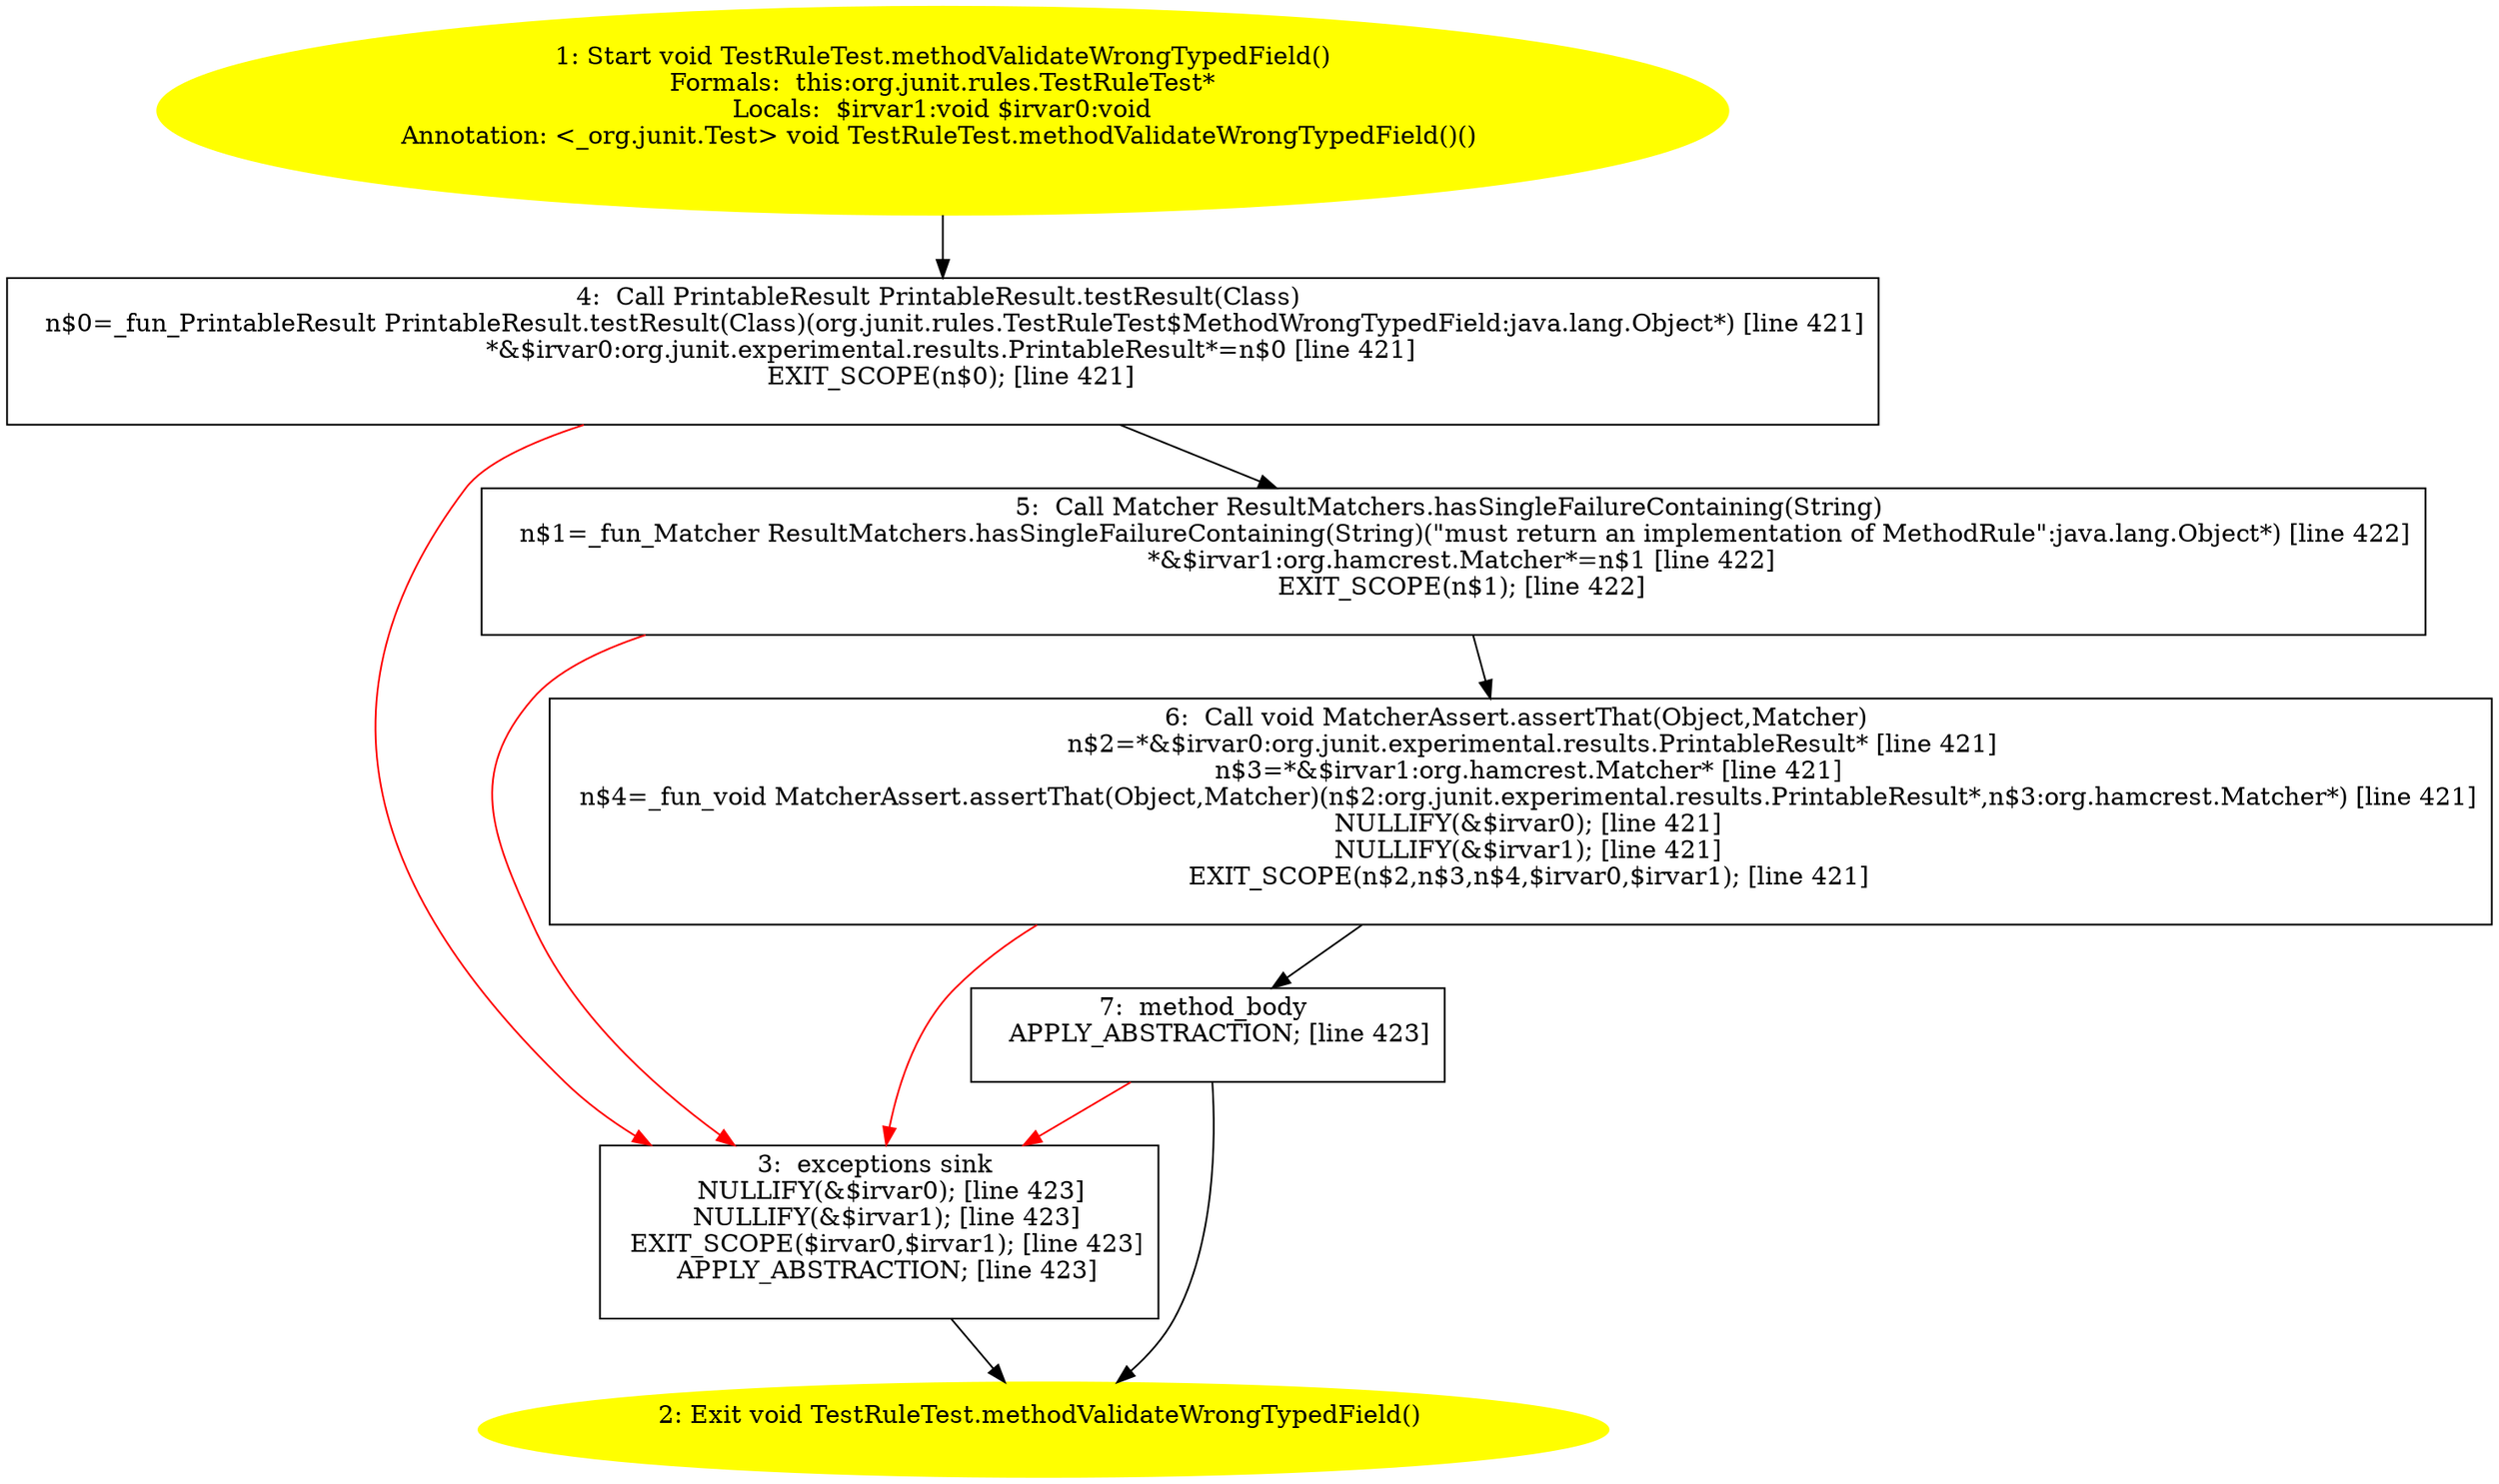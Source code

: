 /* @generated */
digraph cfg {
"org.junit.rules.TestRuleTest.methodValidateWrongTypedField():void.341fca6e57d0d44cf2466813917b1e7c_1" [label="1: Start void TestRuleTest.methodValidateWrongTypedField()\nFormals:  this:org.junit.rules.TestRuleTest*\nLocals:  $irvar1:void $irvar0:void\nAnnotation: <_org.junit.Test> void TestRuleTest.methodValidateWrongTypedField()() \n  " color=yellow style=filled]
	

	 "org.junit.rules.TestRuleTest.methodValidateWrongTypedField():void.341fca6e57d0d44cf2466813917b1e7c_1" -> "org.junit.rules.TestRuleTest.methodValidateWrongTypedField():void.341fca6e57d0d44cf2466813917b1e7c_4" ;
"org.junit.rules.TestRuleTest.methodValidateWrongTypedField():void.341fca6e57d0d44cf2466813917b1e7c_2" [label="2: Exit void TestRuleTest.methodValidateWrongTypedField() \n  " color=yellow style=filled]
	

"org.junit.rules.TestRuleTest.methodValidateWrongTypedField():void.341fca6e57d0d44cf2466813917b1e7c_3" [label="3:  exceptions sink \n   NULLIFY(&$irvar0); [line 423]\n  NULLIFY(&$irvar1); [line 423]\n  EXIT_SCOPE($irvar0,$irvar1); [line 423]\n  APPLY_ABSTRACTION; [line 423]\n " shape="box"]
	

	 "org.junit.rules.TestRuleTest.methodValidateWrongTypedField():void.341fca6e57d0d44cf2466813917b1e7c_3" -> "org.junit.rules.TestRuleTest.methodValidateWrongTypedField():void.341fca6e57d0d44cf2466813917b1e7c_2" ;
"org.junit.rules.TestRuleTest.methodValidateWrongTypedField():void.341fca6e57d0d44cf2466813917b1e7c_4" [label="4:  Call PrintableResult PrintableResult.testResult(Class) \n   n$0=_fun_PrintableResult PrintableResult.testResult(Class)(org.junit.rules.TestRuleTest$MethodWrongTypedField:java.lang.Object*) [line 421]\n  *&$irvar0:org.junit.experimental.results.PrintableResult*=n$0 [line 421]\n  EXIT_SCOPE(n$0); [line 421]\n " shape="box"]
	

	 "org.junit.rules.TestRuleTest.methodValidateWrongTypedField():void.341fca6e57d0d44cf2466813917b1e7c_4" -> "org.junit.rules.TestRuleTest.methodValidateWrongTypedField():void.341fca6e57d0d44cf2466813917b1e7c_5" ;
	 "org.junit.rules.TestRuleTest.methodValidateWrongTypedField():void.341fca6e57d0d44cf2466813917b1e7c_4" -> "org.junit.rules.TestRuleTest.methodValidateWrongTypedField():void.341fca6e57d0d44cf2466813917b1e7c_3" [color="red" ];
"org.junit.rules.TestRuleTest.methodValidateWrongTypedField():void.341fca6e57d0d44cf2466813917b1e7c_5" [label="5:  Call Matcher ResultMatchers.hasSingleFailureContaining(String) \n   n$1=_fun_Matcher ResultMatchers.hasSingleFailureContaining(String)(\"must return an implementation of MethodRule\":java.lang.Object*) [line 422]\n  *&$irvar1:org.hamcrest.Matcher*=n$1 [line 422]\n  EXIT_SCOPE(n$1); [line 422]\n " shape="box"]
	

	 "org.junit.rules.TestRuleTest.methodValidateWrongTypedField():void.341fca6e57d0d44cf2466813917b1e7c_5" -> "org.junit.rules.TestRuleTest.methodValidateWrongTypedField():void.341fca6e57d0d44cf2466813917b1e7c_6" ;
	 "org.junit.rules.TestRuleTest.methodValidateWrongTypedField():void.341fca6e57d0d44cf2466813917b1e7c_5" -> "org.junit.rules.TestRuleTest.methodValidateWrongTypedField():void.341fca6e57d0d44cf2466813917b1e7c_3" [color="red" ];
"org.junit.rules.TestRuleTest.methodValidateWrongTypedField():void.341fca6e57d0d44cf2466813917b1e7c_6" [label="6:  Call void MatcherAssert.assertThat(Object,Matcher) \n   n$2=*&$irvar0:org.junit.experimental.results.PrintableResult* [line 421]\n  n$3=*&$irvar1:org.hamcrest.Matcher* [line 421]\n  n$4=_fun_void MatcherAssert.assertThat(Object,Matcher)(n$2:org.junit.experimental.results.PrintableResult*,n$3:org.hamcrest.Matcher*) [line 421]\n  NULLIFY(&$irvar0); [line 421]\n  NULLIFY(&$irvar1); [line 421]\n  EXIT_SCOPE(n$2,n$3,n$4,$irvar0,$irvar1); [line 421]\n " shape="box"]
	

	 "org.junit.rules.TestRuleTest.methodValidateWrongTypedField():void.341fca6e57d0d44cf2466813917b1e7c_6" -> "org.junit.rules.TestRuleTest.methodValidateWrongTypedField():void.341fca6e57d0d44cf2466813917b1e7c_7" ;
	 "org.junit.rules.TestRuleTest.methodValidateWrongTypedField():void.341fca6e57d0d44cf2466813917b1e7c_6" -> "org.junit.rules.TestRuleTest.methodValidateWrongTypedField():void.341fca6e57d0d44cf2466813917b1e7c_3" [color="red" ];
"org.junit.rules.TestRuleTest.methodValidateWrongTypedField():void.341fca6e57d0d44cf2466813917b1e7c_7" [label="7:  method_body \n   APPLY_ABSTRACTION; [line 423]\n " shape="box"]
	

	 "org.junit.rules.TestRuleTest.methodValidateWrongTypedField():void.341fca6e57d0d44cf2466813917b1e7c_7" -> "org.junit.rules.TestRuleTest.methodValidateWrongTypedField():void.341fca6e57d0d44cf2466813917b1e7c_2" ;
	 "org.junit.rules.TestRuleTest.methodValidateWrongTypedField():void.341fca6e57d0d44cf2466813917b1e7c_7" -> "org.junit.rules.TestRuleTest.methodValidateWrongTypedField():void.341fca6e57d0d44cf2466813917b1e7c_3" [color="red" ];
}
